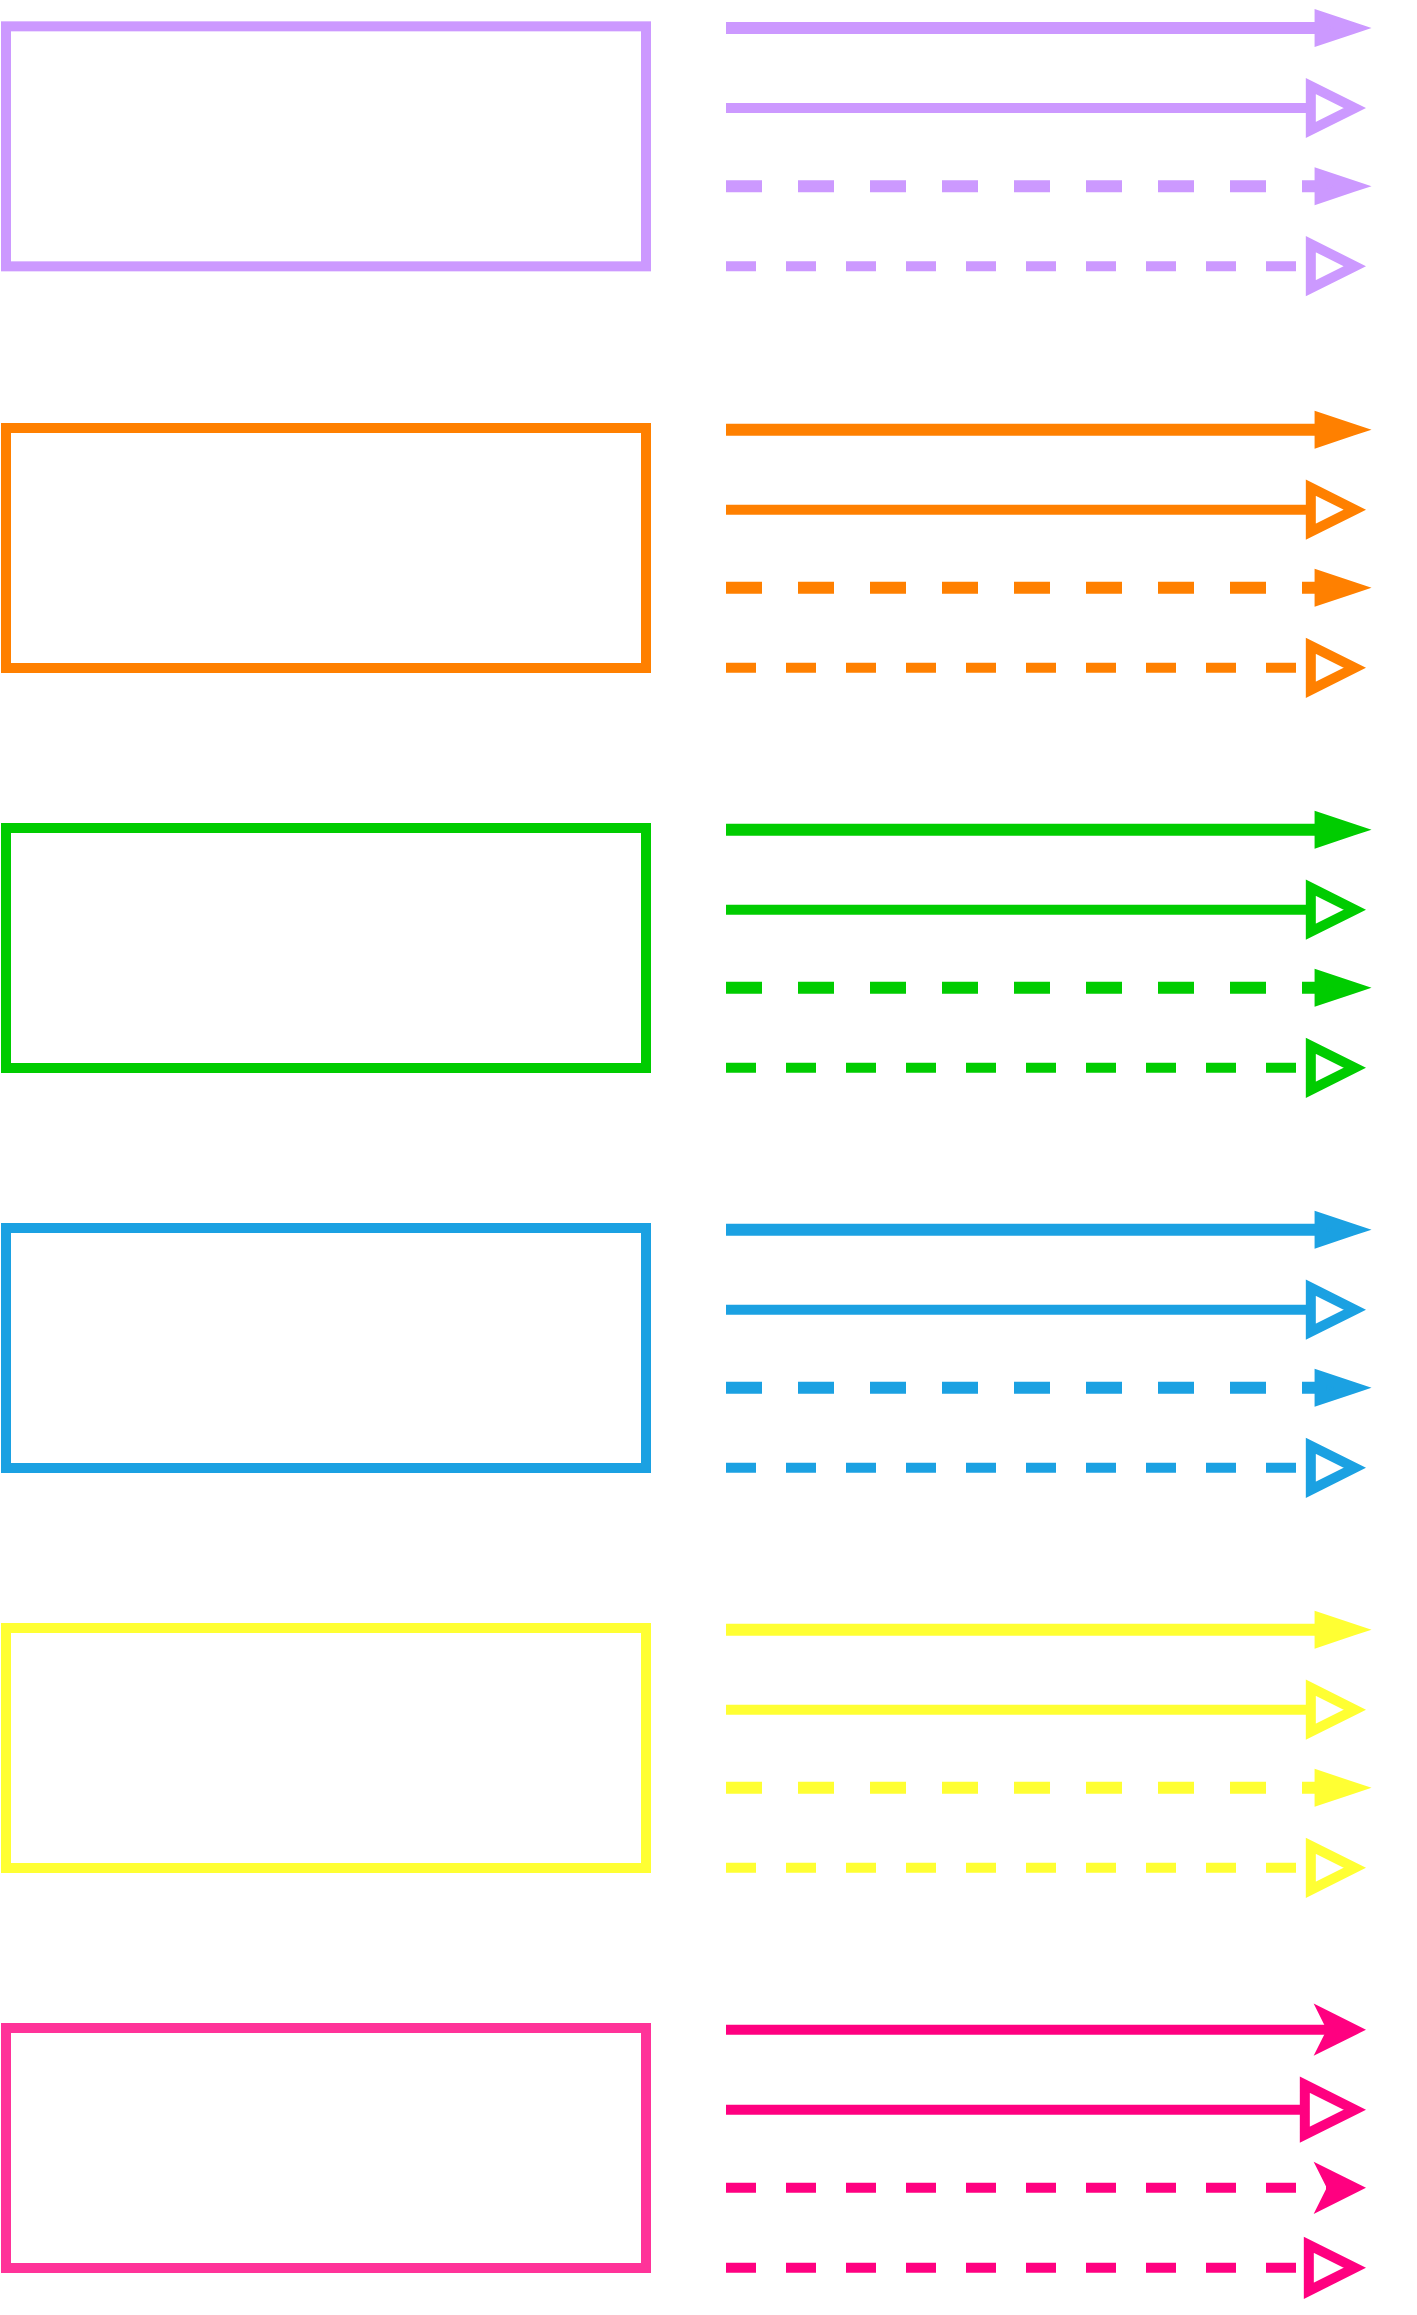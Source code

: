 <mxfile version="24.6.5" type="github">
  <diagram id="3yLI1t425MeNp9wt49uc" name="Page-1">
    <mxGraphModel dx="4385" dy="1168" grid="1" gridSize="10" guides="1" tooltips="1" connect="1" arrows="1" fold="1" page="0" pageScale="1" pageWidth="850" pageHeight="1100" background="none" math="0" shadow="0">
      <root>
        <mxCell id="0" />
        <mxCell id="1" parent="0" />
        <mxCell id="W9UAVMt72HHUDF0PWZjW-2" value="" style="rounded=0;whiteSpace=wrap;html=1;strokeWidth=5;fontSize=37;fontColor=#CC99FF;labelBackgroundColor=none;fillColor=none;strokeColor=#CC99FF;" parent="1" vertex="1">
          <mxGeometry x="1120" y="2239.17" width="320" height="120" as="geometry" />
        </mxCell>
        <mxCell id="W9UAVMt72HHUDF0PWZjW-5" style="edgeStyle=orthogonalEdgeStyle;rounded=0;html=1;jettySize=auto;orthogonalLoop=1;strokeWidth=6;fontSize=37;endArrow=blockThin;fontColor=#CC99FF;strokeColor=#CC99FF;labelBackgroundColor=#333333;endFill=1;endSize=10;" parent="1" edge="1">
          <mxGeometry relative="1" as="geometry">
            <mxPoint x="1480" y="2240" as="sourcePoint" />
            <mxPoint x="1800" y="2240" as="targetPoint" />
            <Array as="points" />
          </mxGeometry>
        </mxCell>
        <mxCell id="W9UAVMt72HHUDF0PWZjW-7" style="edgeStyle=orthogonalEdgeStyle;rounded=0;html=1;jettySize=auto;orthogonalLoop=1;strokeWidth=5;fontSize=37;endArrow=block;fontColor=#CC99FF;strokeColor=#CC99FF;labelBackgroundColor=#333333;endFill=0;endSize=17;" parent="1" edge="1">
          <mxGeometry relative="1" as="geometry">
            <mxPoint x="1480" y="2280" as="sourcePoint" />
            <mxPoint x="1800" y="2280" as="targetPoint" />
            <Array as="points" />
          </mxGeometry>
        </mxCell>
        <mxCell id="W9UAVMt72HHUDF0PWZjW-10" style="edgeStyle=orthogonalEdgeStyle;rounded=0;html=1;jettySize=auto;orthogonalLoop=1;strokeWidth=6;fontSize=37;endArrow=blockThin;fontColor=#CC99FF;strokeColor=#CC99FF;labelBackgroundColor=#333333;endFill=1;endSize=10;dashed=1;" parent="1" edge="1">
          <mxGeometry relative="1" as="geometry">
            <mxPoint x="1480" y="2319.09" as="sourcePoint" />
            <mxPoint x="1800" y="2319.09" as="targetPoint" />
            <Array as="points" />
          </mxGeometry>
        </mxCell>
        <mxCell id="W9UAVMt72HHUDF0PWZjW-11" style="edgeStyle=orthogonalEdgeStyle;rounded=0;html=1;jettySize=auto;orthogonalLoop=1;strokeWidth=5;fontSize=37;endArrow=block;fontColor=#CC99FF;strokeColor=#CC99FF;labelBackgroundColor=#333333;endFill=0;endSize=17;dashed=1;" parent="1" edge="1">
          <mxGeometry relative="1" as="geometry">
            <mxPoint x="1480" y="2359.09" as="sourcePoint" />
            <mxPoint x="1800" y="2359.09" as="targetPoint" />
            <Array as="points" />
          </mxGeometry>
        </mxCell>
        <mxCell id="W9UAVMt72HHUDF0PWZjW-12" value="" style="rounded=0;whiteSpace=wrap;html=1;strokeWidth=5;fontSize=37;fontColor=#FF8000;labelBackgroundColor=none;fillColor=none;strokeColor=#FF8000;" parent="1" vertex="1">
          <mxGeometry x="1120" y="2440" width="320" height="120" as="geometry" />
        </mxCell>
        <mxCell id="W9UAVMt72HHUDF0PWZjW-13" style="edgeStyle=orthogonalEdgeStyle;rounded=0;html=1;jettySize=auto;orthogonalLoop=1;strokeWidth=6;fontSize=37;endArrow=blockThin;fontColor=#FF8000;strokeColor=#FF8000;labelBackgroundColor=#333333;endFill=1;endSize=10;" parent="1" edge="1">
          <mxGeometry relative="1" as="geometry">
            <mxPoint x="1480" y="2440.83" as="sourcePoint" />
            <mxPoint x="1800" y="2440.83" as="targetPoint" />
            <Array as="points" />
          </mxGeometry>
        </mxCell>
        <mxCell id="W9UAVMt72HHUDF0PWZjW-14" style="edgeStyle=orthogonalEdgeStyle;rounded=0;html=1;jettySize=auto;orthogonalLoop=1;strokeWidth=5;fontSize=37;endArrow=block;fontColor=#FF8000;strokeColor=#FF8000;labelBackgroundColor=#333333;endFill=0;endSize=17;" parent="1" edge="1">
          <mxGeometry relative="1" as="geometry">
            <mxPoint x="1480" y="2480.83" as="sourcePoint" />
            <mxPoint x="1800" y="2480.83" as="targetPoint" />
            <Array as="points" />
          </mxGeometry>
        </mxCell>
        <mxCell id="W9UAVMt72HHUDF0PWZjW-15" style="edgeStyle=orthogonalEdgeStyle;rounded=0;html=1;jettySize=auto;orthogonalLoop=1;strokeWidth=6;fontSize=37;endArrow=blockThin;fontColor=#FF8000;strokeColor=#FF8000;labelBackgroundColor=#333333;endFill=1;endSize=10;dashed=1;" parent="1" edge="1">
          <mxGeometry relative="1" as="geometry">
            <mxPoint x="1480" y="2519.92" as="sourcePoint" />
            <mxPoint x="1800" y="2519.92" as="targetPoint" />
            <Array as="points" />
          </mxGeometry>
        </mxCell>
        <mxCell id="W9UAVMt72HHUDF0PWZjW-16" style="edgeStyle=orthogonalEdgeStyle;rounded=0;html=1;jettySize=auto;orthogonalLoop=1;strokeWidth=5;fontSize=37;endArrow=block;fontColor=#FF8000;strokeColor=#FF8000;labelBackgroundColor=#333333;endFill=0;endSize=17;dashed=1;" parent="1" edge="1">
          <mxGeometry relative="1" as="geometry">
            <mxPoint x="1480" y="2559.92" as="sourcePoint" />
            <mxPoint x="1800" y="2559.92" as="targetPoint" />
            <Array as="points" />
          </mxGeometry>
        </mxCell>
        <mxCell id="W9UAVMt72HHUDF0PWZjW-17" value="" style="rounded=0;whiteSpace=wrap;html=1;strokeWidth=5;fontSize=37;fontColor=#00CC00;labelBackgroundColor=none;fillColor=none;strokeColor=#00CC00;" parent="1" vertex="1">
          <mxGeometry x="1120" y="2640" width="320" height="120" as="geometry" />
        </mxCell>
        <mxCell id="W9UAVMt72HHUDF0PWZjW-18" style="edgeStyle=orthogonalEdgeStyle;rounded=0;html=1;jettySize=auto;orthogonalLoop=1;strokeWidth=6;fontSize=37;endArrow=blockThin;fontColor=#00CC00;strokeColor=#00CC00;labelBackgroundColor=#333333;endFill=1;endSize=10;" parent="1" edge="1">
          <mxGeometry relative="1" as="geometry">
            <mxPoint x="1480" y="2640.83" as="sourcePoint" />
            <mxPoint x="1800" y="2640.83" as="targetPoint" />
            <Array as="points" />
          </mxGeometry>
        </mxCell>
        <mxCell id="W9UAVMt72HHUDF0PWZjW-19" style="edgeStyle=orthogonalEdgeStyle;rounded=0;html=1;jettySize=auto;orthogonalLoop=1;strokeWidth=5;fontSize=37;endArrow=block;fontColor=#00CC00;strokeColor=#00CC00;labelBackgroundColor=#333333;endFill=0;endSize=17;" parent="1" edge="1">
          <mxGeometry relative="1" as="geometry">
            <mxPoint x="1480" y="2680.83" as="sourcePoint" />
            <mxPoint x="1800" y="2680.83" as="targetPoint" />
            <Array as="points" />
          </mxGeometry>
        </mxCell>
        <mxCell id="W9UAVMt72HHUDF0PWZjW-20" style="edgeStyle=orthogonalEdgeStyle;rounded=0;html=1;jettySize=auto;orthogonalLoop=1;strokeWidth=6;fontSize=37;endArrow=blockThin;fontColor=#00CC00;strokeColor=#00CC00;labelBackgroundColor=#333333;endFill=1;endSize=10;dashed=1;" parent="1" edge="1">
          <mxGeometry relative="1" as="geometry">
            <mxPoint x="1480" y="2719.92" as="sourcePoint" />
            <mxPoint x="1800" y="2719.92" as="targetPoint" />
            <Array as="points" />
          </mxGeometry>
        </mxCell>
        <mxCell id="W9UAVMt72HHUDF0PWZjW-21" style="edgeStyle=orthogonalEdgeStyle;rounded=0;html=1;jettySize=auto;orthogonalLoop=1;strokeWidth=5;fontSize=37;endArrow=block;fontColor=#00CC00;strokeColor=#00CC00;labelBackgroundColor=#333333;endFill=0;endSize=17;dashed=1;" parent="1" edge="1">
          <mxGeometry relative="1" as="geometry">
            <mxPoint x="1480" y="2759.92" as="sourcePoint" />
            <mxPoint x="1800" y="2759.92" as="targetPoint" />
            <Array as="points" />
          </mxGeometry>
        </mxCell>
        <mxCell id="W9UAVMt72HHUDF0PWZjW-22" value="" style="rounded=0;whiteSpace=wrap;html=1;strokeWidth=5;fontSize=37;fontColor=#1BA1E2;labelBackgroundColor=none;fillColor=none;strokeColor=#1BA1E2;" parent="1" vertex="1">
          <mxGeometry x="1120" y="2840" width="320" height="120" as="geometry" />
        </mxCell>
        <mxCell id="W9UAVMt72HHUDF0PWZjW-23" style="edgeStyle=orthogonalEdgeStyle;rounded=0;html=1;jettySize=auto;orthogonalLoop=1;strokeWidth=6;fontSize=37;endArrow=blockThin;fontColor=#1BA1E2;strokeColor=#1BA1E2;labelBackgroundColor=#333333;endFill=1;endSize=10;" parent="1" edge="1">
          <mxGeometry relative="1" as="geometry">
            <mxPoint x="1480" y="2840.83" as="sourcePoint" />
            <mxPoint x="1800" y="2840.83" as="targetPoint" />
            <Array as="points" />
          </mxGeometry>
        </mxCell>
        <mxCell id="W9UAVMt72HHUDF0PWZjW-24" style="edgeStyle=orthogonalEdgeStyle;rounded=0;html=1;jettySize=auto;orthogonalLoop=1;strokeWidth=5;fontSize=37;endArrow=block;fontColor=#1BA1E2;strokeColor=#1BA1E2;labelBackgroundColor=#333333;endFill=0;endSize=17;" parent="1" edge="1">
          <mxGeometry relative="1" as="geometry">
            <mxPoint x="1480" y="2880.83" as="sourcePoint" />
            <mxPoint x="1800" y="2880.83" as="targetPoint" />
            <Array as="points" />
          </mxGeometry>
        </mxCell>
        <mxCell id="W9UAVMt72HHUDF0PWZjW-25" style="edgeStyle=orthogonalEdgeStyle;rounded=0;html=1;jettySize=auto;orthogonalLoop=1;strokeWidth=6;fontSize=37;endArrow=blockThin;fontColor=#1BA1E2;strokeColor=#1BA1E2;labelBackgroundColor=#333333;endFill=1;endSize=10;dashed=1;" parent="1" edge="1">
          <mxGeometry relative="1" as="geometry">
            <mxPoint x="1480" y="2919.92" as="sourcePoint" />
            <mxPoint x="1800" y="2919.92" as="targetPoint" />
            <Array as="points" />
          </mxGeometry>
        </mxCell>
        <mxCell id="W9UAVMt72HHUDF0PWZjW-26" style="edgeStyle=orthogonalEdgeStyle;rounded=0;html=1;jettySize=auto;orthogonalLoop=1;strokeWidth=5;fontSize=37;endArrow=block;fontColor=#1BA1E2;strokeColor=#1BA1E2;labelBackgroundColor=#333333;endFill=0;endSize=17;dashed=1;" parent="1" edge="1">
          <mxGeometry relative="1" as="geometry">
            <mxPoint x="1480" y="2959.92" as="sourcePoint" />
            <mxPoint x="1800" y="2959.92" as="targetPoint" />
            <Array as="points" />
          </mxGeometry>
        </mxCell>
        <mxCell id="W9UAVMt72HHUDF0PWZjW-27" value="" style="rounded=0;whiteSpace=wrap;html=1;strokeWidth=5;fontSize=37;fontColor=#FFFF33;labelBackgroundColor=none;fillColor=none;strokeColor=#FFFF33;" parent="1" vertex="1">
          <mxGeometry x="1120" y="3040" width="320" height="120" as="geometry" />
        </mxCell>
        <mxCell id="W9UAVMt72HHUDF0PWZjW-28" style="edgeStyle=orthogonalEdgeStyle;rounded=0;html=1;jettySize=auto;orthogonalLoop=1;strokeWidth=6;fontSize=37;endArrow=blockThin;fontColor=#FFFF33;strokeColor=#FFFF33;labelBackgroundColor=#333333;endFill=1;endSize=10;" parent="1" edge="1">
          <mxGeometry relative="1" as="geometry">
            <mxPoint x="1480" y="3040.83" as="sourcePoint" />
            <mxPoint x="1800" y="3040.83" as="targetPoint" />
            <Array as="points" />
          </mxGeometry>
        </mxCell>
        <mxCell id="W9UAVMt72HHUDF0PWZjW-29" style="edgeStyle=orthogonalEdgeStyle;rounded=0;html=1;jettySize=auto;orthogonalLoop=1;strokeWidth=5;fontSize=37;endArrow=block;fontColor=#FFFF33;strokeColor=#FFFF33;labelBackgroundColor=#333333;endFill=0;endSize=17;" parent="1" edge="1">
          <mxGeometry relative="1" as="geometry">
            <mxPoint x="1480" y="3080.83" as="sourcePoint" />
            <mxPoint x="1800" y="3080.83" as="targetPoint" />
            <Array as="points" />
          </mxGeometry>
        </mxCell>
        <mxCell id="W9UAVMt72HHUDF0PWZjW-30" style="edgeStyle=orthogonalEdgeStyle;rounded=0;html=1;jettySize=auto;orthogonalLoop=1;strokeWidth=6;fontSize=37;endArrow=blockThin;fontColor=#FFFF33;strokeColor=#FFFF33;labelBackgroundColor=#333333;endFill=1;endSize=10;dashed=1;" parent="1" edge="1">
          <mxGeometry relative="1" as="geometry">
            <mxPoint x="1480" y="3119.92" as="sourcePoint" />
            <mxPoint x="1800" y="3119.92" as="targetPoint" />
            <Array as="points" />
          </mxGeometry>
        </mxCell>
        <mxCell id="W9UAVMt72HHUDF0PWZjW-31" style="edgeStyle=orthogonalEdgeStyle;rounded=0;html=1;jettySize=auto;orthogonalLoop=1;strokeWidth=5;fontSize=37;endArrow=block;fontColor=#FFFF33;strokeColor=#FFFF33;labelBackgroundColor=#333333;endFill=0;endSize=17;dashed=1;" parent="1" edge="1">
          <mxGeometry relative="1" as="geometry">
            <mxPoint x="1480" y="3159.92" as="sourcePoint" />
            <mxPoint x="1800" y="3159.92" as="targetPoint" />
            <Array as="points" />
          </mxGeometry>
        </mxCell>
        <mxCell id="W9UAVMt72HHUDF0PWZjW-32" value="" style="rounded=0;whiteSpace=wrap;html=1;strokeWidth=5;fontSize=37;fontColor=#FF3399;labelBackgroundColor=none;fillColor=none;strokeColor=#FF3399;" parent="1" vertex="1">
          <mxGeometry x="1120" y="3240" width="320" height="120" as="geometry" />
        </mxCell>
        <mxCell id="W9UAVMt72HHUDF0PWZjW-33" style="edgeStyle=orthogonalEdgeStyle;rounded=0;html=1;jettySize=auto;orthogonalLoop=1;strokeWidth=5;fontSize=37;endArrow=classic;fontColor=#FF3399;strokeColor=#FF0080;labelBackgroundColor=#333333;endFill=1;endSize=10;" parent="1" edge="1">
          <mxGeometry relative="1" as="geometry">
            <mxPoint x="1480" y="3240.83" as="sourcePoint" />
            <mxPoint x="1800" y="3240.83" as="targetPoint" />
            <Array as="points" />
          </mxGeometry>
        </mxCell>
        <mxCell id="W9UAVMt72HHUDF0PWZjW-34" style="edgeStyle=orthogonalEdgeStyle;rounded=0;html=1;jettySize=auto;orthogonalLoop=1;strokeWidth=5;fontSize=37;endArrow=block;fontColor=#FF3399;strokeColor=#FF0080;labelBackgroundColor=#333333;endFill=0;endSize=20;" parent="1" edge="1">
          <mxGeometry relative="1" as="geometry">
            <mxPoint x="1480" y="3280.83" as="sourcePoint" />
            <mxPoint x="1800" y="3280.83" as="targetPoint" />
            <Array as="points" />
          </mxGeometry>
        </mxCell>
        <mxCell id="W9UAVMt72HHUDF0PWZjW-35" style="edgeStyle=orthogonalEdgeStyle;rounded=0;html=1;jettySize=auto;orthogonalLoop=1;strokeWidth=5;fontSize=37;endArrow=classic;fontColor=#FF3399;strokeColor=#FF0080;labelBackgroundColor=#333333;endFill=1;endSize=10;dashed=1;" parent="1" edge="1">
          <mxGeometry relative="1" as="geometry">
            <mxPoint x="1480" y="3319.92" as="sourcePoint" />
            <mxPoint x="1800" y="3319.92" as="targetPoint" />
            <Array as="points" />
          </mxGeometry>
        </mxCell>
        <mxCell id="W9UAVMt72HHUDF0PWZjW-36" style="edgeStyle=orthogonalEdgeStyle;rounded=0;html=1;jettySize=auto;orthogonalLoop=1;strokeWidth=5;fontSize=37;endArrow=block;fontColor=#FF3399;strokeColor=#FF0080;labelBackgroundColor=#333333;endFill=0;endSize=18;dashed=1;" parent="1" edge="1">
          <mxGeometry relative="1" as="geometry">
            <mxPoint x="1480" y="3359.92" as="sourcePoint" />
            <mxPoint x="1800" y="3359.92" as="targetPoint" />
            <Array as="points" />
          </mxGeometry>
        </mxCell>
      </root>
    </mxGraphModel>
  </diagram>
</mxfile>
